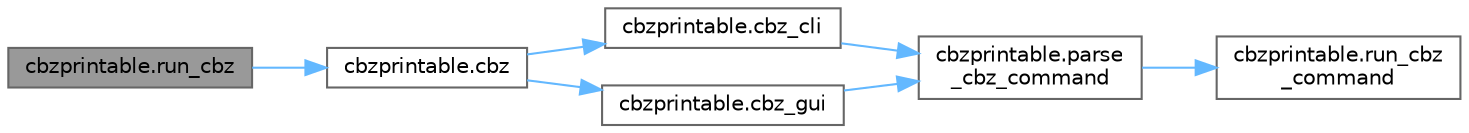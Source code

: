 digraph "cbzprintable.run_cbz"
{
 // LATEX_PDF_SIZE
  bgcolor="transparent";
  edge [fontname=Helvetica,fontsize=10,labelfontname=Helvetica,labelfontsize=10];
  node [fontname=Helvetica,fontsize=10,shape=box,height=0.2,width=0.4];
  rankdir="LR";
  Node1 [label="cbzprintable.run_cbz",height=0.2,width=0.4,color="gray40", fillcolor="grey60", style="filled", fontcolor="black",tooltip=" "];
  Node1 -> Node2 [color="steelblue1",style="solid"];
  Node2 [label="cbzprintable.cbz",height=0.2,width=0.4,color="grey40", fillcolor="white", style="filled",URL="$d2/d06/namespacecbzprintable.html#a99aea94c3a2ca08a87d9cfd77c3e40fb",tooltip=" "];
  Node2 -> Node3 [color="steelblue1",style="solid"];
  Node3 [label="cbzprintable.cbz_cli",height=0.2,width=0.4,color="grey40", fillcolor="white", style="filled",URL="$d2/d06/namespacecbzprintable.html#ae430ad7955c1bc72da505143f3cb6177",tooltip=" "];
  Node3 -> Node4 [color="steelblue1",style="solid"];
  Node4 [label="cbzprintable.parse\l_cbz_command",height=0.2,width=0.4,color="grey40", fillcolor="white", style="filled",URL="$d2/d06/namespacecbzprintable.html#af15d54219ad947c010ef6e7d31fa6619",tooltip=" "];
  Node4 -> Node5 [color="steelblue1",style="solid"];
  Node5 [label="cbzprintable.run_cbz\l_command",height=0.2,width=0.4,color="grey40", fillcolor="white", style="filled",URL="$d2/d06/namespacecbzprintable.html#a534e74f01301c1ddc92fff0b4d48c1ff",tooltip=" "];
  Node2 -> Node6 [color="steelblue1",style="solid"];
  Node6 [label="cbzprintable.cbz_gui",height=0.2,width=0.4,color="grey40", fillcolor="white", style="filled",URL="$d2/d06/namespacecbzprintable.html#a942c6e89ca2df2515a87f6cbeb5efd09",tooltip=" "];
  Node6 -> Node4 [color="steelblue1",style="solid"];
}
